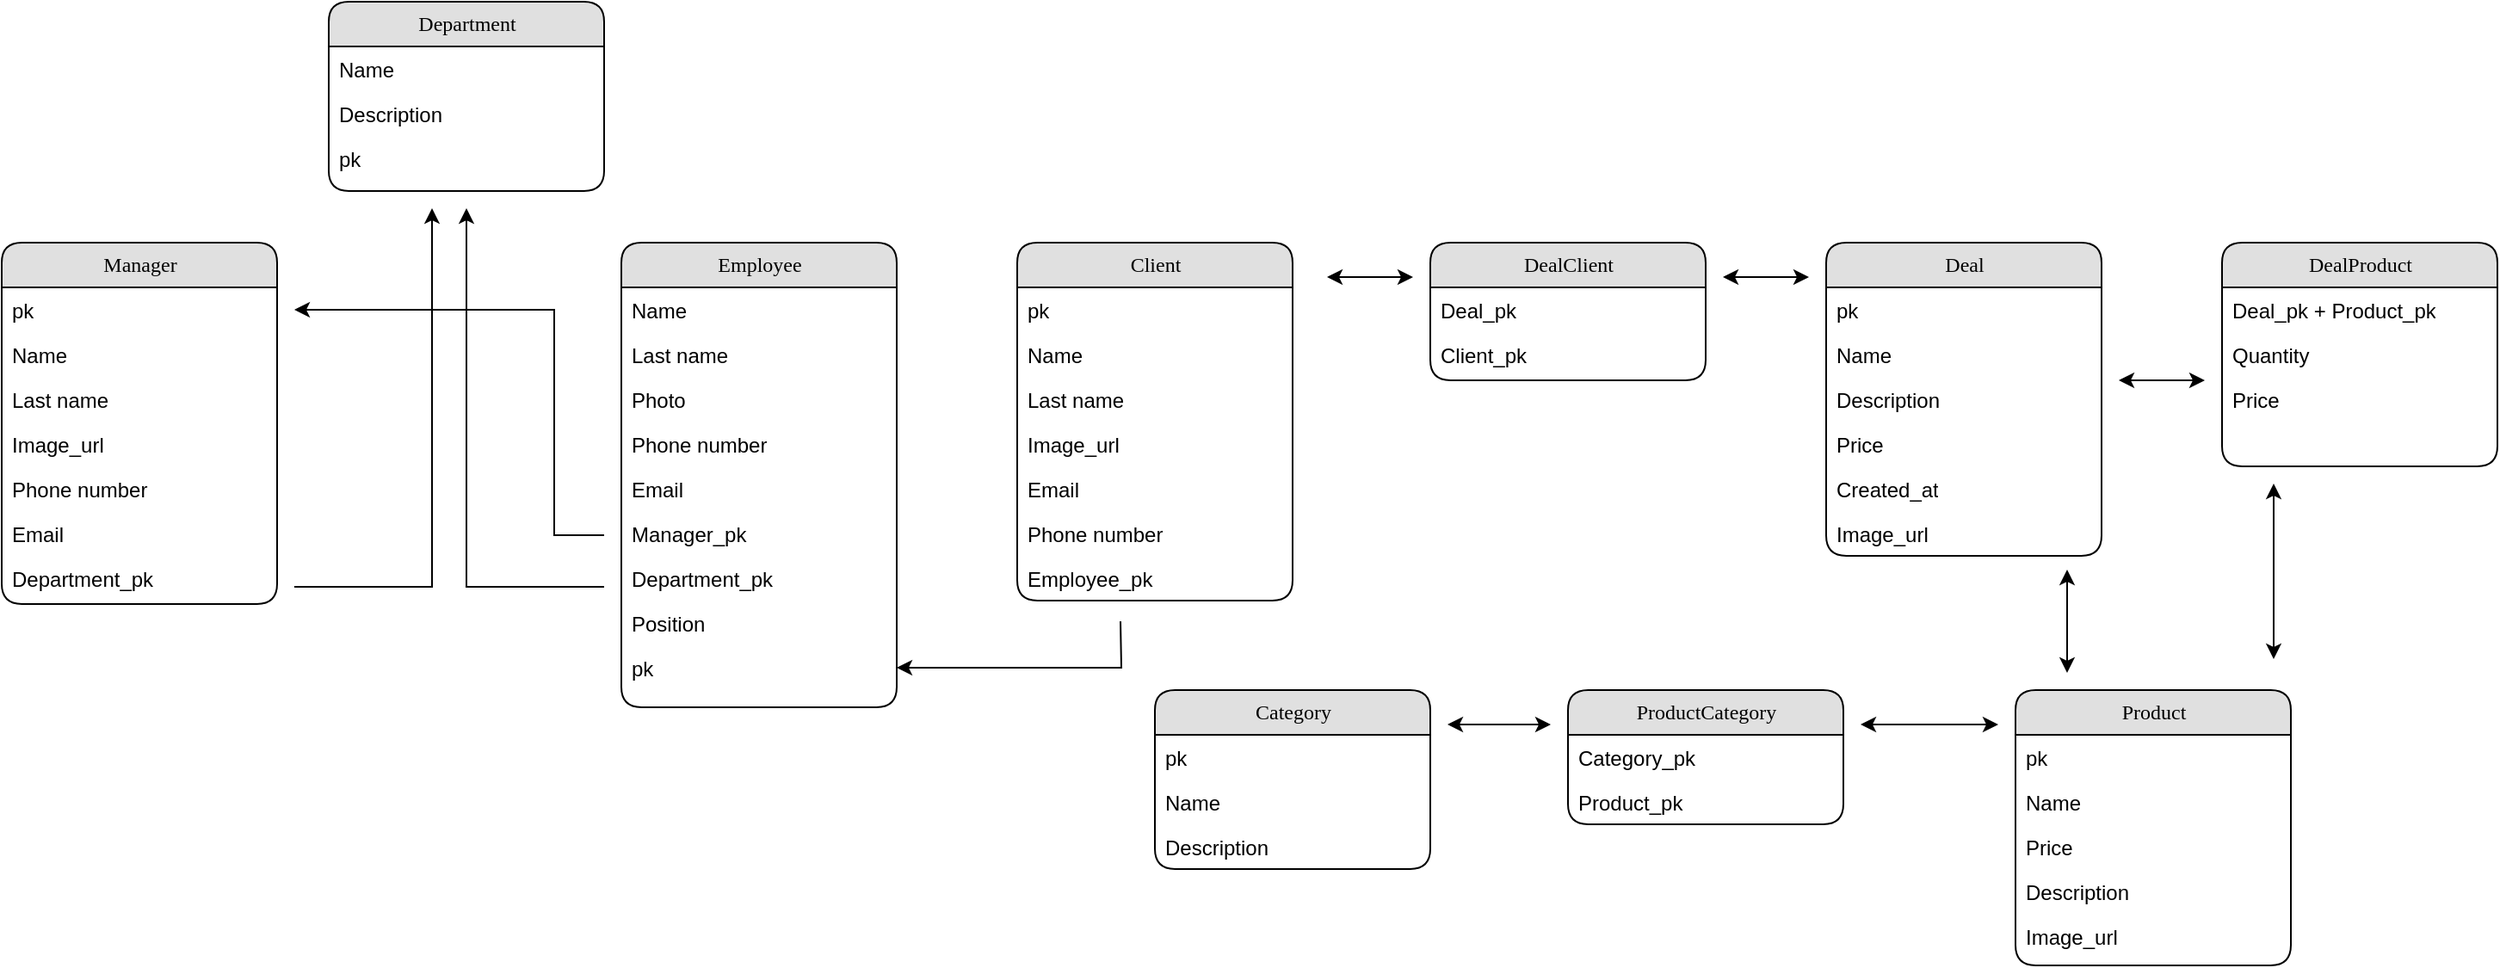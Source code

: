 <mxfile version="26.2.12">
  <diagram name="Page-1" id="b520641d-4fe3-3701-9064-5fc419738815">
    <mxGraphModel dx="1680" dy="868" grid="1" gridSize="10" guides="1" tooltips="1" connect="1" arrows="1" fold="1" page="1" pageScale="1" pageWidth="1100" pageHeight="850" background="none" math="0" shadow="0">
      <root>
        <mxCell id="0" />
        <mxCell id="1" parent="0" />
        <mxCell id="21ea969265ad0168-6" value="Manager" style="swimlane;html=1;fontStyle=0;childLayout=stackLayout;horizontal=1;startSize=26;fillColor=#e0e0e0;horizontalStack=0;resizeParent=1;resizeLast=0;collapsible=1;marginBottom=0;swimlaneFillColor=#ffffff;align=center;rounded=1;shadow=0;comic=0;labelBackgroundColor=none;strokeWidth=1;fontFamily=Verdana;fontSize=12" parent="1" vertex="1">
          <mxGeometry x="70" y="220" width="160" height="210" as="geometry" />
        </mxCell>
        <mxCell id="21ea969265ad0168-7" value="pk" style="text;html=1;strokeColor=none;fillColor=none;spacingLeft=4;spacingRight=4;whiteSpace=wrap;overflow=hidden;rotatable=0;points=[[0,0.5],[1,0.5]];portConstraint=eastwest;" parent="21ea969265ad0168-6" vertex="1">
          <mxGeometry y="26" width="160" height="26" as="geometry" />
        </mxCell>
        <mxCell id="21ea969265ad0168-8" value="Name&lt;span style=&quot;white-space: pre;&quot;&gt;&#x9;&lt;/span&gt;" style="text;html=1;strokeColor=none;fillColor=none;spacingLeft=4;spacingRight=4;whiteSpace=wrap;overflow=hidden;rotatable=0;points=[[0,0.5],[1,0.5]];portConstraint=eastwest;" parent="21ea969265ad0168-6" vertex="1">
          <mxGeometry y="52" width="160" height="26" as="geometry" />
        </mxCell>
        <mxCell id="21ea969265ad0168-9" value="Last name" style="text;html=1;strokeColor=none;fillColor=none;spacingLeft=4;spacingRight=4;whiteSpace=wrap;overflow=hidden;rotatable=0;points=[[0,0.5],[1,0.5]];portConstraint=eastwest;" parent="21ea969265ad0168-6" vertex="1">
          <mxGeometry y="78" width="160" height="26" as="geometry" />
        </mxCell>
        <mxCell id="nJJJzec98POyigjUKtc3-4" value="Image_url" style="text;html=1;strokeColor=none;fillColor=none;spacingLeft=4;spacingRight=4;whiteSpace=wrap;overflow=hidden;rotatable=0;points=[[0,0.5],[1,0.5]];portConstraint=eastwest;" parent="21ea969265ad0168-6" vertex="1">
          <mxGeometry y="104" width="160" height="26" as="geometry" />
        </mxCell>
        <mxCell id="nJJJzec98POyigjUKtc3-5" value="Phone number" style="text;html=1;strokeColor=none;fillColor=none;spacingLeft=4;spacingRight=4;whiteSpace=wrap;overflow=hidden;rotatable=0;points=[[0,0.5],[1,0.5]];portConstraint=eastwest;" parent="21ea969265ad0168-6" vertex="1">
          <mxGeometry y="130" width="160" height="26" as="geometry" />
        </mxCell>
        <mxCell id="nJJJzec98POyigjUKtc3-6" value="Email" style="text;html=1;strokeColor=none;fillColor=none;spacingLeft=4;spacingRight=4;whiteSpace=wrap;overflow=hidden;rotatable=0;points=[[0,0.5],[1,0.5]];portConstraint=eastwest;" parent="21ea969265ad0168-6" vertex="1">
          <mxGeometry y="156" width="160" height="26" as="geometry" />
        </mxCell>
        <mxCell id="nJJJzec98POyigjUKtc3-7" value="Department_pk" style="text;html=1;strokeColor=none;fillColor=none;spacingLeft=4;spacingRight=4;whiteSpace=wrap;overflow=hidden;rotatable=0;points=[[0,0.5],[1,0.5]];portConstraint=eastwest;" parent="21ea969265ad0168-6" vertex="1">
          <mxGeometry y="182" width="160" height="26" as="geometry" />
        </mxCell>
        <mxCell id="21ea969265ad0168-10" value="Employee" style="swimlane;html=1;fontStyle=0;childLayout=stackLayout;horizontal=1;startSize=26;fillColor=#e0e0e0;horizontalStack=0;resizeParent=1;resizeLast=0;collapsible=1;marginBottom=0;swimlaneFillColor=#ffffff;align=center;rounded=1;shadow=0;comic=0;labelBackgroundColor=none;strokeWidth=1;fontFamily=Verdana;fontSize=12" parent="1" vertex="1">
          <mxGeometry x="430" y="220" width="160" height="270" as="geometry" />
        </mxCell>
        <mxCell id="21ea969265ad0168-12" value="Name" style="text;html=1;strokeColor=none;fillColor=none;spacingLeft=4;spacingRight=4;whiteSpace=wrap;overflow=hidden;rotatable=0;points=[[0,0.5],[1,0.5]];portConstraint=eastwest;" parent="21ea969265ad0168-10" vertex="1">
          <mxGeometry y="26" width="160" height="26" as="geometry" />
        </mxCell>
        <mxCell id="21ea969265ad0168-52" value="Last name" style="text;html=1;strokeColor=none;fillColor=none;spacingLeft=4;spacingRight=4;whiteSpace=wrap;overflow=hidden;rotatable=0;points=[[0,0.5],[1,0.5]];portConstraint=eastwest;" parent="21ea969265ad0168-10" vertex="1">
          <mxGeometry y="52" width="160" height="26" as="geometry" />
        </mxCell>
        <mxCell id="21ea969265ad0168-13" value="Photo" style="text;html=1;strokeColor=none;fillColor=none;spacingLeft=4;spacingRight=4;whiteSpace=wrap;overflow=hidden;rotatable=0;points=[[0,0.5],[1,0.5]];portConstraint=eastwest;" parent="21ea969265ad0168-10" vertex="1">
          <mxGeometry y="78" width="160" height="26" as="geometry" />
        </mxCell>
        <mxCell id="nJJJzec98POyigjUKtc3-9" value="Phone number" style="text;html=1;strokeColor=none;fillColor=none;spacingLeft=4;spacingRight=4;whiteSpace=wrap;overflow=hidden;rotatable=0;points=[[0,0.5],[1,0.5]];portConstraint=eastwest;" parent="21ea969265ad0168-10" vertex="1">
          <mxGeometry y="104" width="160" height="26" as="geometry" />
        </mxCell>
        <mxCell id="nJJJzec98POyigjUKtc3-10" value="Email" style="text;html=1;strokeColor=none;fillColor=none;spacingLeft=4;spacingRight=4;whiteSpace=wrap;overflow=hidden;rotatable=0;points=[[0,0.5],[1,0.5]];portConstraint=eastwest;" parent="21ea969265ad0168-10" vertex="1">
          <mxGeometry y="130" width="160" height="26" as="geometry" />
        </mxCell>
        <mxCell id="nJJJzec98POyigjUKtc3-12" value="Manager_pk" style="text;html=1;strokeColor=none;fillColor=none;spacingLeft=4;spacingRight=4;whiteSpace=wrap;overflow=hidden;rotatable=0;points=[[0,0.5],[1,0.5]];portConstraint=eastwest;" parent="21ea969265ad0168-10" vertex="1">
          <mxGeometry y="156" width="160" height="26" as="geometry" />
        </mxCell>
        <mxCell id="nJJJzec98POyigjUKtc3-11" value="Department_pk" style="text;html=1;strokeColor=none;fillColor=none;spacingLeft=4;spacingRight=4;whiteSpace=wrap;overflow=hidden;rotatable=0;points=[[0,0.5],[1,0.5]];portConstraint=eastwest;" parent="21ea969265ad0168-10" vertex="1">
          <mxGeometry y="182" width="160" height="26" as="geometry" />
        </mxCell>
        <mxCell id="nJJJzec98POyigjUKtc3-14" value="Position" style="text;html=1;strokeColor=none;fillColor=none;spacingLeft=4;spacingRight=4;whiteSpace=wrap;overflow=hidden;rotatable=0;points=[[0,0.5],[1,0.5]];portConstraint=eastwest;" parent="21ea969265ad0168-10" vertex="1">
          <mxGeometry y="208" width="160" height="26" as="geometry" />
        </mxCell>
        <mxCell id="P-tqGYMki5phTopToM3f-22" style="edgeStyle=orthogonalEdgeStyle;rounded=0;orthogonalLoop=1;jettySize=auto;html=1;" edge="1" parent="21ea969265ad0168-10" target="21ea969265ad0168-11">
          <mxGeometry relative="1" as="geometry">
            <mxPoint x="290" y="220" as="sourcePoint" />
          </mxGeometry>
        </mxCell>
        <mxCell id="21ea969265ad0168-11" value="pk" style="text;html=1;strokeColor=none;fillColor=none;spacingLeft=4;spacingRight=4;whiteSpace=wrap;overflow=hidden;rotatable=0;points=[[0,0.5],[1,0.5]];portConstraint=eastwest;" parent="21ea969265ad0168-10" vertex="1">
          <mxGeometry y="234" width="160" height="26" as="geometry" />
        </mxCell>
        <mxCell id="21ea969265ad0168-14" value="Department" style="swimlane;html=1;fontStyle=0;childLayout=stackLayout;horizontal=1;startSize=26;fillColor=#e0e0e0;horizontalStack=0;resizeParent=1;resizeLast=0;collapsible=1;marginBottom=0;swimlaneFillColor=#ffffff;align=center;rounded=1;shadow=0;comic=0;labelBackgroundColor=none;strokeWidth=1;fontFamily=Verdana;fontSize=12" parent="1" vertex="1">
          <mxGeometry x="260" y="80" width="160" height="110" as="geometry" />
        </mxCell>
        <mxCell id="nJJJzec98POyigjUKtc3-24" value="Name" style="text;html=1;strokeColor=none;fillColor=none;spacingLeft=4;spacingRight=4;whiteSpace=wrap;overflow=hidden;rotatable=0;points=[[0,0.5],[1,0.5]];portConstraint=eastwest;" parent="21ea969265ad0168-14" vertex="1">
          <mxGeometry y="26" width="160" height="26" as="geometry" />
        </mxCell>
        <mxCell id="nJJJzec98POyigjUKtc3-36" value="Description" style="text;html=1;strokeColor=none;fillColor=none;spacingLeft=4;spacingRight=4;whiteSpace=wrap;overflow=hidden;rotatable=0;points=[[0,0.5],[1,0.5]];portConstraint=eastwest;" parent="21ea969265ad0168-14" vertex="1">
          <mxGeometry y="52" width="160" height="26" as="geometry" />
        </mxCell>
        <mxCell id="21ea969265ad0168-15" value="pk" style="text;html=1;strokeColor=none;fillColor=none;spacingLeft=4;spacingRight=4;whiteSpace=wrap;overflow=hidden;rotatable=0;points=[[0,0.5],[1,0.5]];portConstraint=eastwest;" parent="21ea969265ad0168-14" vertex="1">
          <mxGeometry y="78" width="160" height="26" as="geometry" />
        </mxCell>
        <mxCell id="21ea969265ad0168-18" value="Client" style="swimlane;html=1;fontStyle=0;childLayout=stackLayout;horizontal=1;startSize=26;fillColor=#e0e0e0;horizontalStack=0;resizeParent=1;resizeLast=0;collapsible=1;marginBottom=0;swimlaneFillColor=#ffffff;align=center;rounded=1;shadow=0;comic=0;labelBackgroundColor=none;strokeWidth=1;fontFamily=Verdana;fontSize=12" parent="1" vertex="1">
          <mxGeometry x="660" y="220" width="160" height="208" as="geometry" />
        </mxCell>
        <mxCell id="21ea969265ad0168-19" value="pk" style="text;html=1;strokeColor=none;fillColor=none;spacingLeft=4;spacingRight=4;whiteSpace=wrap;overflow=hidden;rotatable=0;points=[[0,0.5],[1,0.5]];portConstraint=eastwest;" parent="21ea969265ad0168-18" vertex="1">
          <mxGeometry y="26" width="160" height="26" as="geometry" />
        </mxCell>
        <mxCell id="21ea969265ad0168-20" value="Name" style="text;html=1;strokeColor=none;fillColor=none;spacingLeft=4;spacingRight=4;whiteSpace=wrap;overflow=hidden;rotatable=0;points=[[0,0.5],[1,0.5]];portConstraint=eastwest;" parent="21ea969265ad0168-18" vertex="1">
          <mxGeometry y="52" width="160" height="26" as="geometry" />
        </mxCell>
        <mxCell id="21ea969265ad0168-51" value="Last name" style="text;html=1;strokeColor=none;fillColor=none;spacingLeft=4;spacingRight=4;whiteSpace=wrap;overflow=hidden;rotatable=0;points=[[0,0.5],[1,0.5]];portConstraint=eastwest;" parent="21ea969265ad0168-18" vertex="1">
          <mxGeometry y="78" width="160" height="26" as="geometry" />
        </mxCell>
        <mxCell id="nJJJzec98POyigjUKtc3-39" value="Image_url" style="text;html=1;strokeColor=none;fillColor=none;spacingLeft=4;spacingRight=4;whiteSpace=wrap;overflow=hidden;rotatable=0;points=[[0,0.5],[1,0.5]];portConstraint=eastwest;" parent="21ea969265ad0168-18" vertex="1">
          <mxGeometry y="104" width="160" height="26" as="geometry" />
        </mxCell>
        <mxCell id="nJJJzec98POyigjUKtc3-37" value="Email" style="text;html=1;strokeColor=none;fillColor=none;spacingLeft=4;spacingRight=4;whiteSpace=wrap;overflow=hidden;rotatable=0;points=[[0,0.5],[1,0.5]];portConstraint=eastwest;" parent="21ea969265ad0168-18" vertex="1">
          <mxGeometry y="130" width="160" height="26" as="geometry" />
        </mxCell>
        <mxCell id="nJJJzec98POyigjUKtc3-38" value="Phone number" style="text;html=1;strokeColor=none;fillColor=none;spacingLeft=4;spacingRight=4;whiteSpace=wrap;overflow=hidden;rotatable=0;points=[[0,0.5],[1,0.5]];portConstraint=eastwest;" parent="21ea969265ad0168-18" vertex="1">
          <mxGeometry y="156" width="160" height="26" as="geometry" />
        </mxCell>
        <mxCell id="21ea969265ad0168-21" value="Employee_pk" style="text;html=1;strokeColor=none;fillColor=none;spacingLeft=4;spacingRight=4;whiteSpace=wrap;overflow=hidden;rotatable=0;points=[[0,0.5],[1,0.5]];portConstraint=eastwest;" parent="21ea969265ad0168-18" vertex="1">
          <mxGeometry y="182" width="160" height="26" as="geometry" />
        </mxCell>
        <mxCell id="21ea969265ad0168-22" value="Deal" style="swimlane;html=1;fontStyle=0;childLayout=stackLayout;horizontal=1;startSize=26;fillColor=#e0e0e0;horizontalStack=0;resizeParent=1;resizeLast=0;collapsible=1;marginBottom=0;swimlaneFillColor=#ffffff;align=center;rounded=1;shadow=0;comic=0;labelBackgroundColor=none;strokeWidth=1;fontFamily=Verdana;fontSize=12" parent="1" vertex="1">
          <mxGeometry x="1130" y="220" width="160" height="182" as="geometry" />
        </mxCell>
        <mxCell id="21ea969265ad0168-23" value="pk" style="text;html=1;strokeColor=none;fillColor=none;spacingLeft=4;spacingRight=4;whiteSpace=wrap;overflow=hidden;rotatable=0;points=[[0,0.5],[1,0.5]];portConstraint=eastwest;" parent="21ea969265ad0168-22" vertex="1">
          <mxGeometry y="26" width="160" height="26" as="geometry" />
        </mxCell>
        <mxCell id="21ea969265ad0168-24" value="Name" style="text;html=1;strokeColor=none;fillColor=none;spacingLeft=4;spacingRight=4;whiteSpace=wrap;overflow=hidden;rotatable=0;points=[[0,0.5],[1,0.5]];portConstraint=eastwest;" parent="21ea969265ad0168-22" vertex="1">
          <mxGeometry y="52" width="160" height="26" as="geometry" />
        </mxCell>
        <mxCell id="nJJJzec98POyigjUKtc3-35" value="Description" style="text;html=1;strokeColor=none;fillColor=none;spacingLeft=4;spacingRight=4;whiteSpace=wrap;overflow=hidden;rotatable=0;points=[[0,0.5],[1,0.5]];portConstraint=eastwest;" parent="21ea969265ad0168-22" vertex="1">
          <mxGeometry y="78" width="160" height="26" as="geometry" />
        </mxCell>
        <mxCell id="P-tqGYMki5phTopToM3f-52" value="Price" style="text;html=1;strokeColor=none;fillColor=none;spacingLeft=4;spacingRight=4;whiteSpace=wrap;overflow=hidden;rotatable=0;points=[[0,0.5],[1,0.5]];portConstraint=eastwest;" vertex="1" parent="21ea969265ad0168-22">
          <mxGeometry y="104" width="160" height="26" as="geometry" />
        </mxCell>
        <mxCell id="P-tqGYMki5phTopToM3f-53" value="Created_at" style="text;html=1;strokeColor=none;fillColor=none;spacingLeft=4;spacingRight=4;whiteSpace=wrap;overflow=hidden;rotatable=0;points=[[0,0.5],[1,0.5]];portConstraint=eastwest;" vertex="1" parent="21ea969265ad0168-22">
          <mxGeometry y="130" width="160" height="26" as="geometry" />
        </mxCell>
        <mxCell id="P-tqGYMki5phTopToM3f-62" value="Image_url" style="text;html=1;strokeColor=none;fillColor=none;spacingLeft=4;spacingRight=4;whiteSpace=wrap;overflow=hidden;rotatable=0;points=[[0,0.5],[1,0.5]];portConstraint=eastwest;" vertex="1" parent="21ea969265ad0168-22">
          <mxGeometry y="156" width="160" height="26" as="geometry" />
        </mxCell>
        <mxCell id="21ea969265ad0168-26" value="Product" style="swimlane;html=1;fontStyle=0;childLayout=stackLayout;horizontal=1;startSize=26;fillColor=#e0e0e0;horizontalStack=0;resizeParent=1;resizeLast=0;collapsible=1;marginBottom=0;swimlaneFillColor=#ffffff;align=center;rounded=1;shadow=0;comic=0;labelBackgroundColor=none;strokeWidth=1;fontFamily=Verdana;fontSize=12" parent="1" vertex="1">
          <mxGeometry x="1240" y="480" width="160" height="160" as="geometry">
            <mxRectangle x="910" y="470" width="80" height="40" as="alternateBounds" />
          </mxGeometry>
        </mxCell>
        <mxCell id="21ea969265ad0168-27" value="pk" style="text;html=1;strokeColor=none;fillColor=none;spacingLeft=4;spacingRight=4;whiteSpace=wrap;overflow=hidden;rotatable=0;points=[[0,0.5],[1,0.5]];portConstraint=eastwest;" parent="21ea969265ad0168-26" vertex="1">
          <mxGeometry y="26" width="160" height="26" as="geometry" />
        </mxCell>
        <mxCell id="21ea969265ad0168-28" value="Name" style="text;html=1;strokeColor=none;fillColor=none;spacingLeft=4;spacingRight=4;whiteSpace=wrap;overflow=hidden;rotatable=0;points=[[0,0.5],[1,0.5]];portConstraint=eastwest;" parent="21ea969265ad0168-26" vertex="1">
          <mxGeometry y="52" width="160" height="26" as="geometry" />
        </mxCell>
        <mxCell id="21ea969265ad0168-29" value="Price" style="text;html=1;strokeColor=none;fillColor=none;spacingLeft=4;spacingRight=4;whiteSpace=wrap;overflow=hidden;rotatable=0;points=[[0,0.5],[1,0.5]];portConstraint=eastwest;" parent="21ea969265ad0168-26" vertex="1">
          <mxGeometry y="78" width="160" height="26" as="geometry" />
        </mxCell>
        <mxCell id="nJJJzec98POyigjUKtc3-40" value="Description" style="text;html=1;strokeColor=none;fillColor=none;spacingLeft=4;spacingRight=4;whiteSpace=wrap;overflow=hidden;rotatable=0;points=[[0,0.5],[1,0.5]];portConstraint=eastwest;" parent="21ea969265ad0168-26" vertex="1">
          <mxGeometry y="104" width="160" height="26" as="geometry" />
        </mxCell>
        <mxCell id="nJJJzec98POyigjUKtc3-42" value="Image_url" style="text;html=1;strokeColor=none;fillColor=none;spacingLeft=4;spacingRight=4;whiteSpace=wrap;overflow=hidden;rotatable=0;points=[[0,0.5],[1,0.5]];portConstraint=eastwest;" parent="21ea969265ad0168-26" vertex="1">
          <mxGeometry y="130" width="160" height="26" as="geometry" />
        </mxCell>
        <mxCell id="nJJJzec98POyigjUKtc3-43" value="Category" style="swimlane;html=1;fontStyle=0;childLayout=stackLayout;horizontal=1;startSize=26;fillColor=#e0e0e0;horizontalStack=0;resizeParent=1;resizeLast=0;collapsible=1;marginBottom=0;swimlaneFillColor=#ffffff;align=center;rounded=1;shadow=0;comic=0;labelBackgroundColor=none;strokeWidth=1;fontFamily=Verdana;fontSize=12" parent="1" vertex="1">
          <mxGeometry x="740" y="480" width="160" height="104" as="geometry" />
        </mxCell>
        <mxCell id="nJJJzec98POyigjUKtc3-44" value="pk" style="text;html=1;strokeColor=none;fillColor=none;spacingLeft=4;spacingRight=4;whiteSpace=wrap;overflow=hidden;rotatable=0;points=[[0,0.5],[1,0.5]];portConstraint=eastwest;" parent="nJJJzec98POyigjUKtc3-43" vertex="1">
          <mxGeometry y="26" width="160" height="26" as="geometry" />
        </mxCell>
        <mxCell id="nJJJzec98POyigjUKtc3-45" value="Name" style="text;html=1;strokeColor=none;fillColor=none;spacingLeft=4;spacingRight=4;whiteSpace=wrap;overflow=hidden;rotatable=0;points=[[0,0.5],[1,0.5]];portConstraint=eastwest;" parent="nJJJzec98POyigjUKtc3-43" vertex="1">
          <mxGeometry y="52" width="160" height="26" as="geometry" />
        </mxCell>
        <mxCell id="nJJJzec98POyigjUKtc3-47" value="Description" style="text;html=1;strokeColor=none;fillColor=none;spacingLeft=4;spacingRight=4;whiteSpace=wrap;overflow=hidden;rotatable=0;points=[[0,0.5],[1,0.5]];portConstraint=eastwest;" parent="nJJJzec98POyigjUKtc3-43" vertex="1">
          <mxGeometry y="78" width="160" height="26" as="geometry" />
        </mxCell>
        <mxCell id="P-tqGYMki5phTopToM3f-13" value="" style="endArrow=classic;html=1;rounded=0;" edge="1" parent="1">
          <mxGeometry width="50" height="50" relative="1" as="geometry">
            <mxPoint x="240" y="420" as="sourcePoint" />
            <mxPoint x="320" y="200" as="targetPoint" />
            <Array as="points">
              <mxPoint x="320" y="420" />
            </Array>
          </mxGeometry>
        </mxCell>
        <mxCell id="P-tqGYMki5phTopToM3f-14" value="" style="endArrow=classic;html=1;rounded=0;" edge="1" parent="1">
          <mxGeometry width="50" height="50" relative="1" as="geometry">
            <mxPoint x="420" y="420" as="sourcePoint" />
            <mxPoint x="340" y="200" as="targetPoint" />
            <Array as="points">
              <mxPoint x="340" y="420" />
            </Array>
          </mxGeometry>
        </mxCell>
        <mxCell id="P-tqGYMki5phTopToM3f-20" style="edgeStyle=orthogonalEdgeStyle;rounded=0;orthogonalLoop=1;jettySize=auto;html=1;" edge="1" parent="1">
          <mxGeometry relative="1" as="geometry">
            <mxPoint x="240" y="259" as="targetPoint" />
            <mxPoint x="420" y="390" as="sourcePoint" />
            <Array as="points">
              <mxPoint x="391" y="390" />
              <mxPoint x="391" y="259" />
            </Array>
          </mxGeometry>
        </mxCell>
        <mxCell id="P-tqGYMki5phTopToM3f-34" value="ProductCategory" style="swimlane;html=1;fontStyle=0;childLayout=stackLayout;horizontal=1;startSize=26;fillColor=#e0e0e0;horizontalStack=0;resizeParent=1;resizeLast=0;collapsible=1;marginBottom=0;swimlaneFillColor=#ffffff;align=center;rounded=1;shadow=0;comic=0;labelBackgroundColor=none;strokeWidth=1;fontFamily=Verdana;fontSize=12" vertex="1" parent="1">
          <mxGeometry x="980" y="480" width="160" height="78" as="geometry" />
        </mxCell>
        <mxCell id="P-tqGYMki5phTopToM3f-36" value="Category_pk" style="text;html=1;strokeColor=none;fillColor=none;spacingLeft=4;spacingRight=4;whiteSpace=wrap;overflow=hidden;rotatable=0;points=[[0,0.5],[1,0.5]];portConstraint=eastwest;" vertex="1" parent="P-tqGYMki5phTopToM3f-34">
          <mxGeometry y="26" width="160" height="26" as="geometry" />
        </mxCell>
        <mxCell id="P-tqGYMki5phTopToM3f-35" value="Product_pk" style="text;html=1;strokeColor=none;fillColor=none;spacingLeft=4;spacingRight=4;whiteSpace=wrap;overflow=hidden;rotatable=0;points=[[0,0.5],[1,0.5]];portConstraint=eastwest;" vertex="1" parent="P-tqGYMki5phTopToM3f-34">
          <mxGeometry y="52" width="160" height="26" as="geometry" />
        </mxCell>
        <mxCell id="P-tqGYMki5phTopToM3f-39" value="DealClient" style="swimlane;html=1;fontStyle=0;childLayout=stackLayout;horizontal=1;startSize=26;fillColor=#e0e0e0;horizontalStack=0;resizeParent=1;resizeLast=0;collapsible=1;marginBottom=0;swimlaneFillColor=#ffffff;align=center;rounded=1;shadow=0;comic=0;labelBackgroundColor=none;strokeWidth=1;fontFamily=Verdana;fontSize=12" vertex="1" parent="1">
          <mxGeometry x="900" y="220" width="160" height="80" as="geometry" />
        </mxCell>
        <mxCell id="P-tqGYMki5phTopToM3f-41" value="Deal_pk" style="text;html=1;strokeColor=none;fillColor=none;spacingLeft=4;spacingRight=4;whiteSpace=wrap;overflow=hidden;rotatable=0;points=[[0,0.5],[1,0.5]];portConstraint=eastwest;" vertex="1" parent="P-tqGYMki5phTopToM3f-39">
          <mxGeometry y="26" width="160" height="26" as="geometry" />
        </mxCell>
        <mxCell id="P-tqGYMki5phTopToM3f-42" value="Client_pk" style="text;html=1;strokeColor=none;fillColor=none;spacingLeft=4;spacingRight=4;whiteSpace=wrap;overflow=hidden;rotatable=0;points=[[0,0.5],[1,0.5]];portConstraint=eastwest;" vertex="1" parent="P-tqGYMki5phTopToM3f-39">
          <mxGeometry y="52" width="160" height="26" as="geometry" />
        </mxCell>
        <mxCell id="P-tqGYMki5phTopToM3f-45" value="" style="endArrow=classic;startArrow=classic;html=1;rounded=0;" edge="1" parent="1">
          <mxGeometry width="50" height="50" relative="1" as="geometry">
            <mxPoint x="1150" y="500" as="sourcePoint" />
            <mxPoint x="1230" y="500" as="targetPoint" />
          </mxGeometry>
        </mxCell>
        <mxCell id="P-tqGYMki5phTopToM3f-46" value="" style="endArrow=classic;startArrow=classic;html=1;rounded=0;" edge="1" parent="1">
          <mxGeometry width="50" height="50" relative="1" as="geometry">
            <mxPoint x="910" y="500" as="sourcePoint" />
            <mxPoint x="970" y="500" as="targetPoint" />
          </mxGeometry>
        </mxCell>
        <mxCell id="P-tqGYMki5phTopToM3f-49" value="" style="endArrow=classic;startArrow=classic;html=1;rounded=0;" edge="1" parent="1">
          <mxGeometry width="50" height="50" relative="1" as="geometry">
            <mxPoint x="840" y="240.0" as="sourcePoint" />
            <mxPoint x="890" y="240.0" as="targetPoint" />
          </mxGeometry>
        </mxCell>
        <mxCell id="P-tqGYMki5phTopToM3f-50" value="" style="endArrow=classic;startArrow=classic;html=1;rounded=0;" edge="1" parent="1">
          <mxGeometry width="50" height="50" relative="1" as="geometry">
            <mxPoint x="1070" y="240" as="sourcePoint" />
            <mxPoint x="1120" y="240" as="targetPoint" />
          </mxGeometry>
        </mxCell>
        <mxCell id="P-tqGYMki5phTopToM3f-63" value="DealProduct" style="swimlane;html=1;fontStyle=0;childLayout=stackLayout;horizontal=1;startSize=26;fillColor=#e0e0e0;horizontalStack=0;resizeParent=1;resizeLast=0;collapsible=1;marginBottom=0;swimlaneFillColor=#ffffff;align=center;rounded=1;shadow=0;comic=0;labelBackgroundColor=none;strokeWidth=1;fontFamily=Verdana;fontSize=12" vertex="1" parent="1">
          <mxGeometry x="1360" y="220" width="160" height="130" as="geometry" />
        </mxCell>
        <mxCell id="P-tqGYMki5phTopToM3f-64" value="Deal_pk + Product_pk" style="text;html=1;strokeColor=none;fillColor=none;spacingLeft=4;spacingRight=4;whiteSpace=wrap;overflow=hidden;rotatable=0;points=[[0,0.5],[1,0.5]];portConstraint=eastwest;" vertex="1" parent="P-tqGYMki5phTopToM3f-63">
          <mxGeometry y="26" width="160" height="26" as="geometry" />
        </mxCell>
        <mxCell id="P-tqGYMki5phTopToM3f-66" value="Quantity" style="text;html=1;strokeColor=none;fillColor=none;spacingLeft=4;spacingRight=4;whiteSpace=wrap;overflow=hidden;rotatable=0;points=[[0,0.5],[1,0.5]];portConstraint=eastwest;" vertex="1" parent="P-tqGYMki5phTopToM3f-63">
          <mxGeometry y="52" width="160" height="26" as="geometry" />
        </mxCell>
        <mxCell id="P-tqGYMki5phTopToM3f-68" value="Price" style="text;html=1;strokeColor=none;fillColor=none;spacingLeft=4;spacingRight=4;whiteSpace=wrap;overflow=hidden;rotatable=0;points=[[0,0.5],[1,0.5]];portConstraint=eastwest;" vertex="1" parent="P-tqGYMki5phTopToM3f-63">
          <mxGeometry y="78" width="160" height="26" as="geometry" />
        </mxCell>
        <mxCell id="P-tqGYMki5phTopToM3f-71" value="" style="endArrow=classic;startArrow=classic;html=1;rounded=0;" edge="1" parent="1">
          <mxGeometry width="50" height="50" relative="1" as="geometry">
            <mxPoint x="1270" y="470" as="sourcePoint" />
            <mxPoint x="1270" y="410" as="targetPoint" />
          </mxGeometry>
        </mxCell>
        <mxCell id="P-tqGYMki5phTopToM3f-72" value="" style="endArrow=classic;startArrow=classic;html=1;rounded=0;" edge="1" parent="1">
          <mxGeometry width="50" height="50" relative="1" as="geometry">
            <mxPoint x="1390" y="462" as="sourcePoint" />
            <mxPoint x="1390" y="360" as="targetPoint" />
          </mxGeometry>
        </mxCell>
        <mxCell id="P-tqGYMki5phTopToM3f-73" value="" style="endArrow=classic;startArrow=classic;html=1;rounded=0;" edge="1" parent="1">
          <mxGeometry width="50" height="50" relative="1" as="geometry">
            <mxPoint x="1300" y="300" as="sourcePoint" />
            <mxPoint x="1350" y="300" as="targetPoint" />
          </mxGeometry>
        </mxCell>
      </root>
    </mxGraphModel>
  </diagram>
</mxfile>
